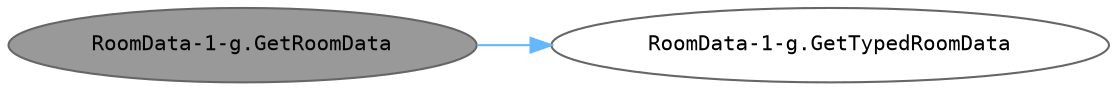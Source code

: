 digraph "RoomData-1-g.GetRoomData"
{
 // INTERACTIVE_SVG=YES
 // LATEX_PDF_SIZE
  bgcolor="transparent";
  edge [fontname=Helvetica,fontsize=10,labelfontname=Helvetica,labelfontsize=10];
  node [fontname=Helvetica,fontsize=10,fontname=Consolas fontsize=10 style=filled height=0.2 width=0.4 margin=0.1];
  rankdir="LR";
  Node1 [id="Node000001",label="RoomData-1-g.GetRoomData",height=0.2,width=0.4,color="gray40", fillcolor="grey60", style="filled", fontcolor="black",tooltip="주어진 레벨에 해당하는 RoomLevel 데이터를 반환합니다."];
  Node1 -> Node2 [id="edge1_Node000001_Node000002",color="steelblue1",style="solid",tooltip=" "];
  Node2 [id="Node000002",label="RoomData-1-g.GetTypedRoomData",height=0.2,width=0.4,color="grey40", fillcolor="white", style="filled",URL="$class_room_data-1-g.html#ac5eea85482100577e37c421191d087aa",tooltip="제네릭 타입으로 명확하게 캐스팅된 RoomLevel 데이터를 반환합니다."];
}

